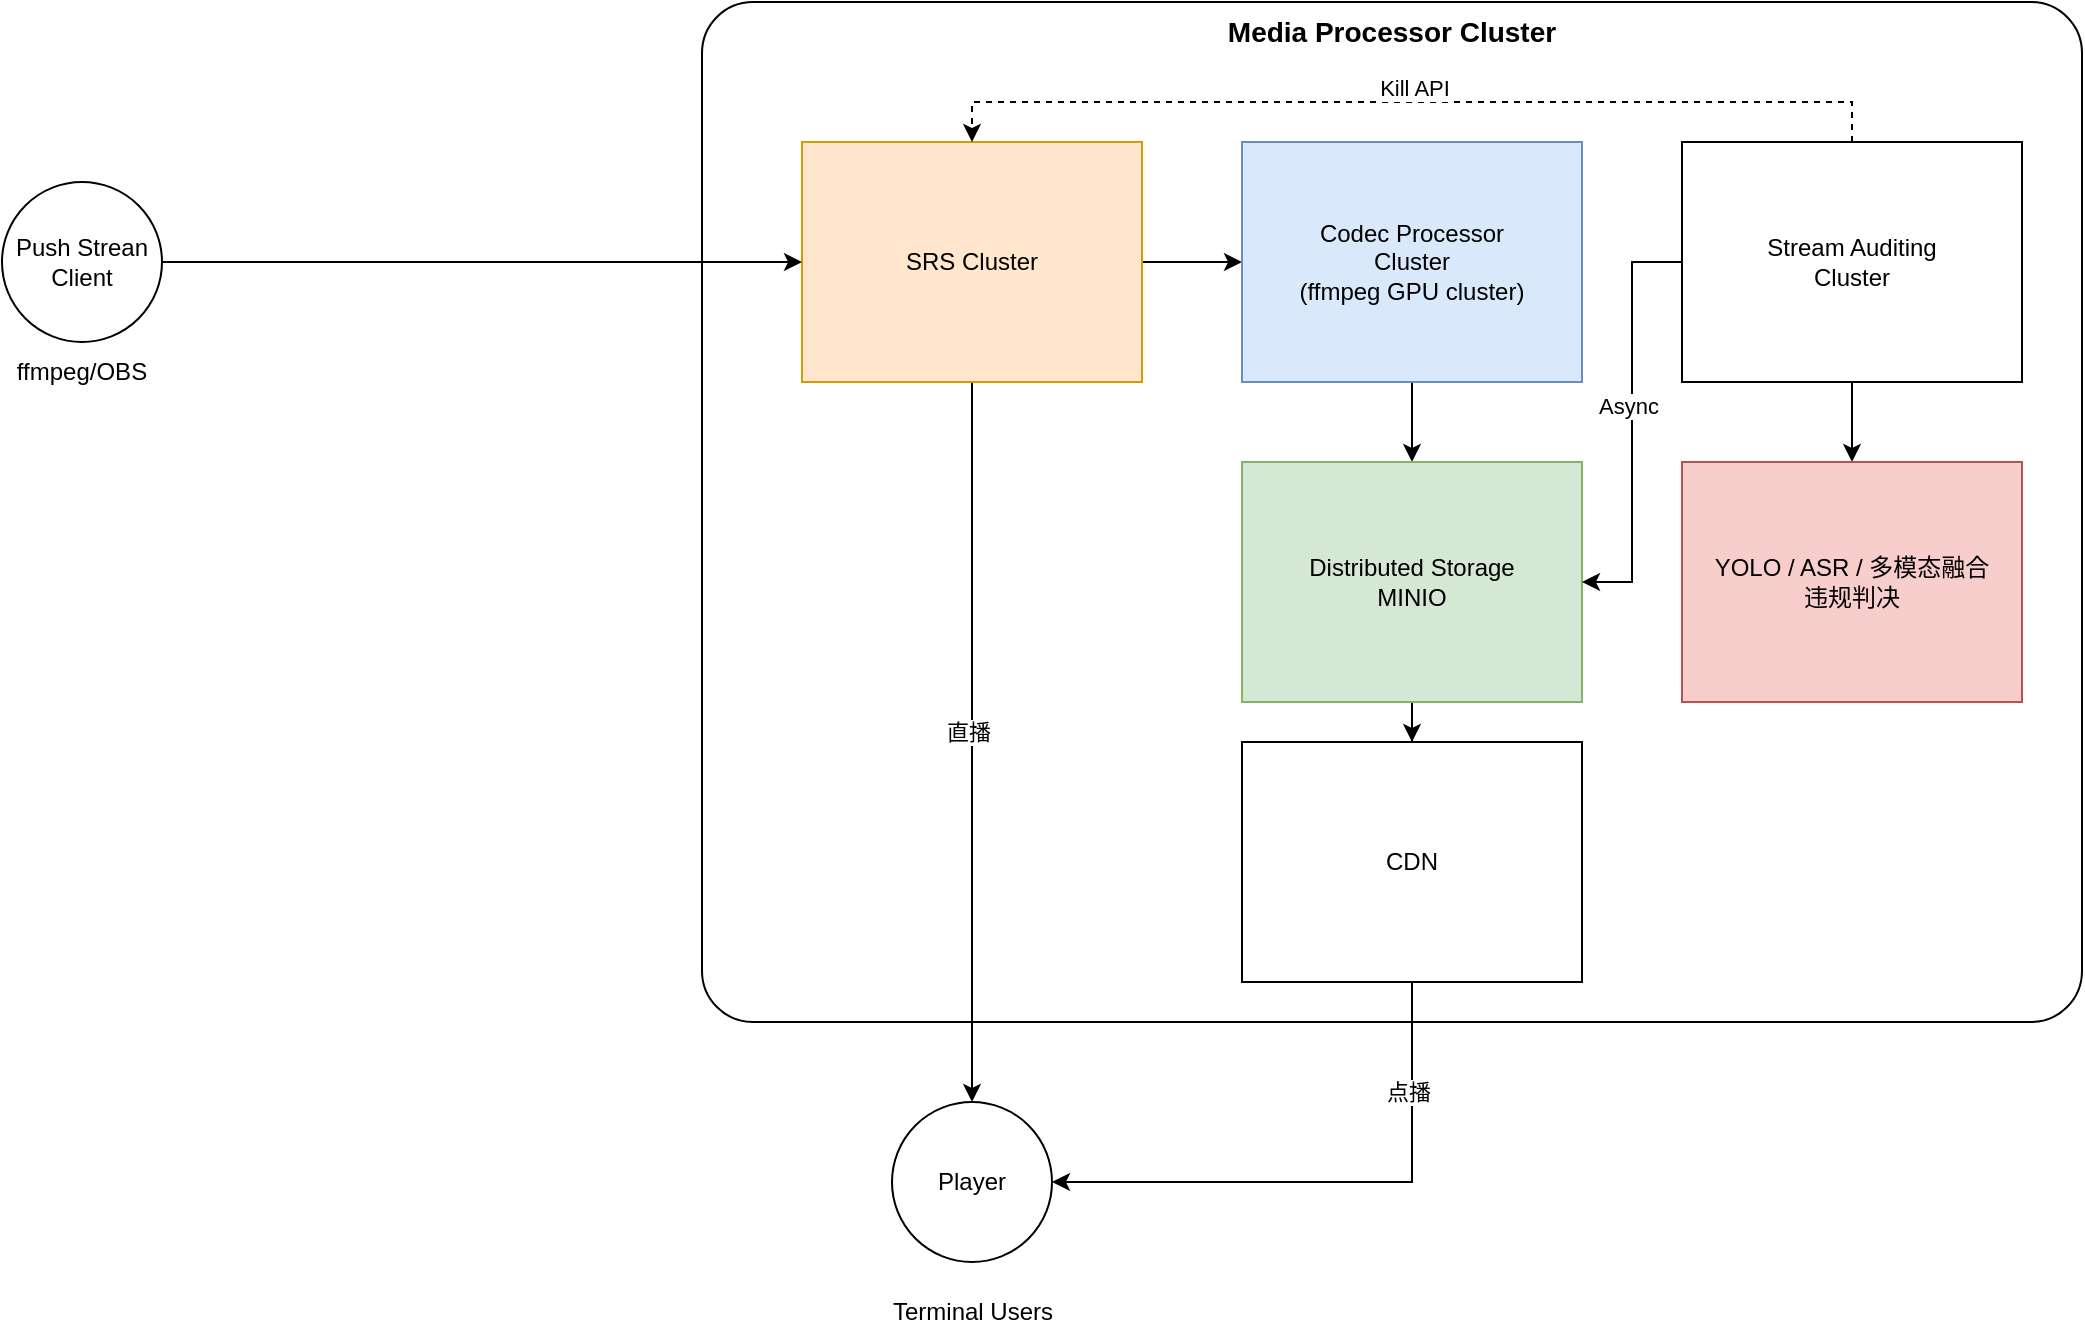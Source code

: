 <mxfile version="28.1.1">
  <diagram name="Page-1" id="bSFZUdOF6E84jAVo828M">
    <mxGraphModel dx="1766" dy="504" grid="1" gridSize="10" guides="1" tooltips="1" connect="1" arrows="1" fold="1" page="1" pageScale="1" pageWidth="850" pageHeight="1100" math="0" shadow="0">
      <root>
        <mxCell id="0" />
        <mxCell id="1" parent="0" />
        <mxCell id="A502C23WNemQoPgt_eVU-1" value="Media Processor Cluster" style="rounded=1;whiteSpace=wrap;html=1;verticalAlign=top;arcSize=5;fontStyle=1;fontSize=14;" parent="1" vertex="1">
          <mxGeometry x="210" y="100" width="690" height="510" as="geometry" />
        </mxCell>
        <mxCell id="A502C23WNemQoPgt_eVU-8" style="edgeStyle=orthogonalEdgeStyle;rounded=0;orthogonalLoop=1;jettySize=auto;html=1;entryX=0;entryY=0.5;entryDx=0;entryDy=0;" parent="1" source="A502C23WNemQoPgt_eVU-3" target="A502C23WNemQoPgt_eVU-4" edge="1">
          <mxGeometry relative="1" as="geometry" />
        </mxCell>
        <mxCell id="B3qlcUhc5aORBHiwzd6f-1" style="edgeStyle=orthogonalEdgeStyle;rounded=0;orthogonalLoop=1;jettySize=auto;html=1;entryX=0.5;entryY=0;entryDx=0;entryDy=0;" edge="1" parent="1" source="A502C23WNemQoPgt_eVU-3" target="A502C23WNemQoPgt_eVU-16">
          <mxGeometry relative="1" as="geometry" />
        </mxCell>
        <mxCell id="B3qlcUhc5aORBHiwzd6f-2" value="直播" style="edgeLabel;html=1;align=center;verticalAlign=middle;resizable=0;points=[];" vertex="1" connectable="0" parent="B3qlcUhc5aORBHiwzd6f-1">
          <mxGeometry x="-0.03" y="-2" relative="1" as="geometry">
            <mxPoint as="offset" />
          </mxGeometry>
        </mxCell>
        <mxCell id="A502C23WNemQoPgt_eVU-3" value="SRS Cluster" style="rounded=0;whiteSpace=wrap;html=1;fillColor=#ffe6cc;strokeColor=#d79b00;" parent="1" vertex="1">
          <mxGeometry x="260" y="170" width="170" height="120" as="geometry" />
        </mxCell>
        <mxCell id="A502C23WNemQoPgt_eVU-10" style="edgeStyle=orthogonalEdgeStyle;rounded=0;orthogonalLoop=1;jettySize=auto;html=1;entryX=0.5;entryY=0;entryDx=0;entryDy=0;" parent="1" source="A502C23WNemQoPgt_eVU-4" target="A502C23WNemQoPgt_eVU-9" edge="1">
          <mxGeometry relative="1" as="geometry" />
        </mxCell>
        <mxCell id="A502C23WNemQoPgt_eVU-4" value="Codec Processor&lt;br&gt;Cluster&lt;br&gt;(ffmpeg GPU cluster)" style="rounded=0;whiteSpace=wrap;html=1;fillColor=#dae8fc;strokeColor=#6c8ebf;" parent="1" vertex="1">
          <mxGeometry x="480" y="170" width="170" height="120" as="geometry" />
        </mxCell>
        <mxCell id="A502C23WNemQoPgt_eVU-7" style="edgeStyle=orthogonalEdgeStyle;rounded=0;orthogonalLoop=1;jettySize=auto;html=1;entryX=0;entryY=0.5;entryDx=0;entryDy=0;" parent="1" source="A502C23WNemQoPgt_eVU-5" target="A502C23WNemQoPgt_eVU-3" edge="1">
          <mxGeometry relative="1" as="geometry" />
        </mxCell>
        <mxCell id="A502C23WNemQoPgt_eVU-5" value="Push Strean&lt;br&gt;Client" style="ellipse;whiteSpace=wrap;html=1;aspect=fixed;" parent="1" vertex="1">
          <mxGeometry x="-140" y="190" width="80" height="80" as="geometry" />
        </mxCell>
        <mxCell id="A502C23WNemQoPgt_eVU-6" value="ffmpeg/OBS" style="text;html=1;align=center;verticalAlign=middle;whiteSpace=wrap;rounded=0;" parent="1" vertex="1">
          <mxGeometry x="-130" y="270" width="60" height="30" as="geometry" />
        </mxCell>
        <mxCell id="A502C23WNemQoPgt_eVU-12" style="edgeStyle=orthogonalEdgeStyle;rounded=0;orthogonalLoop=1;jettySize=auto;html=1;" parent="1" source="A502C23WNemQoPgt_eVU-9" target="A502C23WNemQoPgt_eVU-11" edge="1">
          <mxGeometry relative="1" as="geometry" />
        </mxCell>
        <mxCell id="A502C23WNemQoPgt_eVU-9" value="Distributed Storage&lt;br&gt;MINIO" style="rounded=0;whiteSpace=wrap;html=1;fillColor=#d5e8d4;strokeColor=#82b366;" parent="1" vertex="1">
          <mxGeometry x="480" y="330" width="170" height="120" as="geometry" />
        </mxCell>
        <mxCell id="A502C23WNemQoPgt_eVU-18" style="edgeStyle=orthogonalEdgeStyle;rounded=0;orthogonalLoop=1;jettySize=auto;html=1;entryX=1;entryY=0.5;entryDx=0;entryDy=0;" parent="1" source="A502C23WNemQoPgt_eVU-11" target="A502C23WNemQoPgt_eVU-16" edge="1">
          <mxGeometry relative="1" as="geometry">
            <Array as="points">
              <mxPoint x="565" y="690" />
            </Array>
          </mxGeometry>
        </mxCell>
        <mxCell id="B3qlcUhc5aORBHiwzd6f-3" value="点播" style="edgeLabel;html=1;align=center;verticalAlign=middle;resizable=0;points=[];" vertex="1" connectable="0" parent="A502C23WNemQoPgt_eVU-18">
          <mxGeometry x="-0.611" y="-2" relative="1" as="geometry">
            <mxPoint as="offset" />
          </mxGeometry>
        </mxCell>
        <mxCell id="A502C23WNemQoPgt_eVU-11" value="CDN" style="rounded=0;whiteSpace=wrap;html=1;" parent="1" vertex="1">
          <mxGeometry x="480" y="470" width="170" height="120" as="geometry" />
        </mxCell>
        <mxCell id="A502C23WNemQoPgt_eVU-14" style="edgeStyle=orthogonalEdgeStyle;rounded=0;orthogonalLoop=1;jettySize=auto;html=1;entryX=1;entryY=0.5;entryDx=0;entryDy=0;" parent="1" source="A502C23WNemQoPgt_eVU-13" target="A502C23WNemQoPgt_eVU-9" edge="1">
          <mxGeometry relative="1" as="geometry" />
        </mxCell>
        <mxCell id="A502C23WNemQoPgt_eVU-22" value="Async" style="edgeLabel;html=1;align=center;verticalAlign=middle;resizable=0;points=[];" parent="A502C23WNemQoPgt_eVU-14" vertex="1" connectable="0">
          <mxGeometry x="-0.078" y="-2" relative="1" as="geometry">
            <mxPoint as="offset" />
          </mxGeometry>
        </mxCell>
        <mxCell id="A502C23WNemQoPgt_eVU-15" style="edgeStyle=orthogonalEdgeStyle;rounded=0;orthogonalLoop=1;jettySize=auto;html=1;entryX=0.5;entryY=0;entryDx=0;entryDy=0;dashed=1;" parent="1" source="A502C23WNemQoPgt_eVU-13" target="A502C23WNemQoPgt_eVU-3" edge="1">
          <mxGeometry relative="1" as="geometry">
            <Array as="points">
              <mxPoint x="785" y="150" />
              <mxPoint x="345" y="150" />
            </Array>
          </mxGeometry>
        </mxCell>
        <mxCell id="A502C23WNemQoPgt_eVU-21" value="Kill API" style="edgeLabel;html=1;align=center;verticalAlign=middle;resizable=0;points=[];" parent="A502C23WNemQoPgt_eVU-15" vertex="1" connectable="0">
          <mxGeometry x="-0.009" y="-7" relative="1" as="geometry">
            <mxPoint x="-1" as="offset" />
          </mxGeometry>
        </mxCell>
        <mxCell id="A502C23WNemQoPgt_eVU-20" style="edgeStyle=orthogonalEdgeStyle;rounded=0;orthogonalLoop=1;jettySize=auto;html=1;entryX=0.5;entryY=0;entryDx=0;entryDy=0;" parent="1" source="A502C23WNemQoPgt_eVU-13" target="A502C23WNemQoPgt_eVU-19" edge="1">
          <mxGeometry relative="1" as="geometry" />
        </mxCell>
        <mxCell id="A502C23WNemQoPgt_eVU-13" value="Stream Auditing&lt;br&gt;Cluster" style="rounded=0;whiteSpace=wrap;html=1;" parent="1" vertex="1">
          <mxGeometry x="700" y="170" width="170" height="120" as="geometry" />
        </mxCell>
        <mxCell id="A502C23WNemQoPgt_eVU-16" value="Player" style="ellipse;whiteSpace=wrap;html=1;aspect=fixed;" parent="1" vertex="1">
          <mxGeometry x="305" y="650" width="80" height="80" as="geometry" />
        </mxCell>
        <mxCell id="A502C23WNemQoPgt_eVU-17" value="Terminal Users" style="text;html=1;align=center;verticalAlign=middle;whiteSpace=wrap;rounded=0;" parent="1" vertex="1">
          <mxGeometry x="302.5" y="740" width="85" height="30" as="geometry" />
        </mxCell>
        <mxCell id="A502C23WNemQoPgt_eVU-19" value="YOLO / ASR / 多模态融合&lt;br&gt;违规判决" style="rounded=0;whiteSpace=wrap;html=1;fillColor=#f8cecc;strokeColor=#b85450;" parent="1" vertex="1">
          <mxGeometry x="700" y="330" width="170" height="120" as="geometry" />
        </mxCell>
      </root>
    </mxGraphModel>
  </diagram>
</mxfile>

